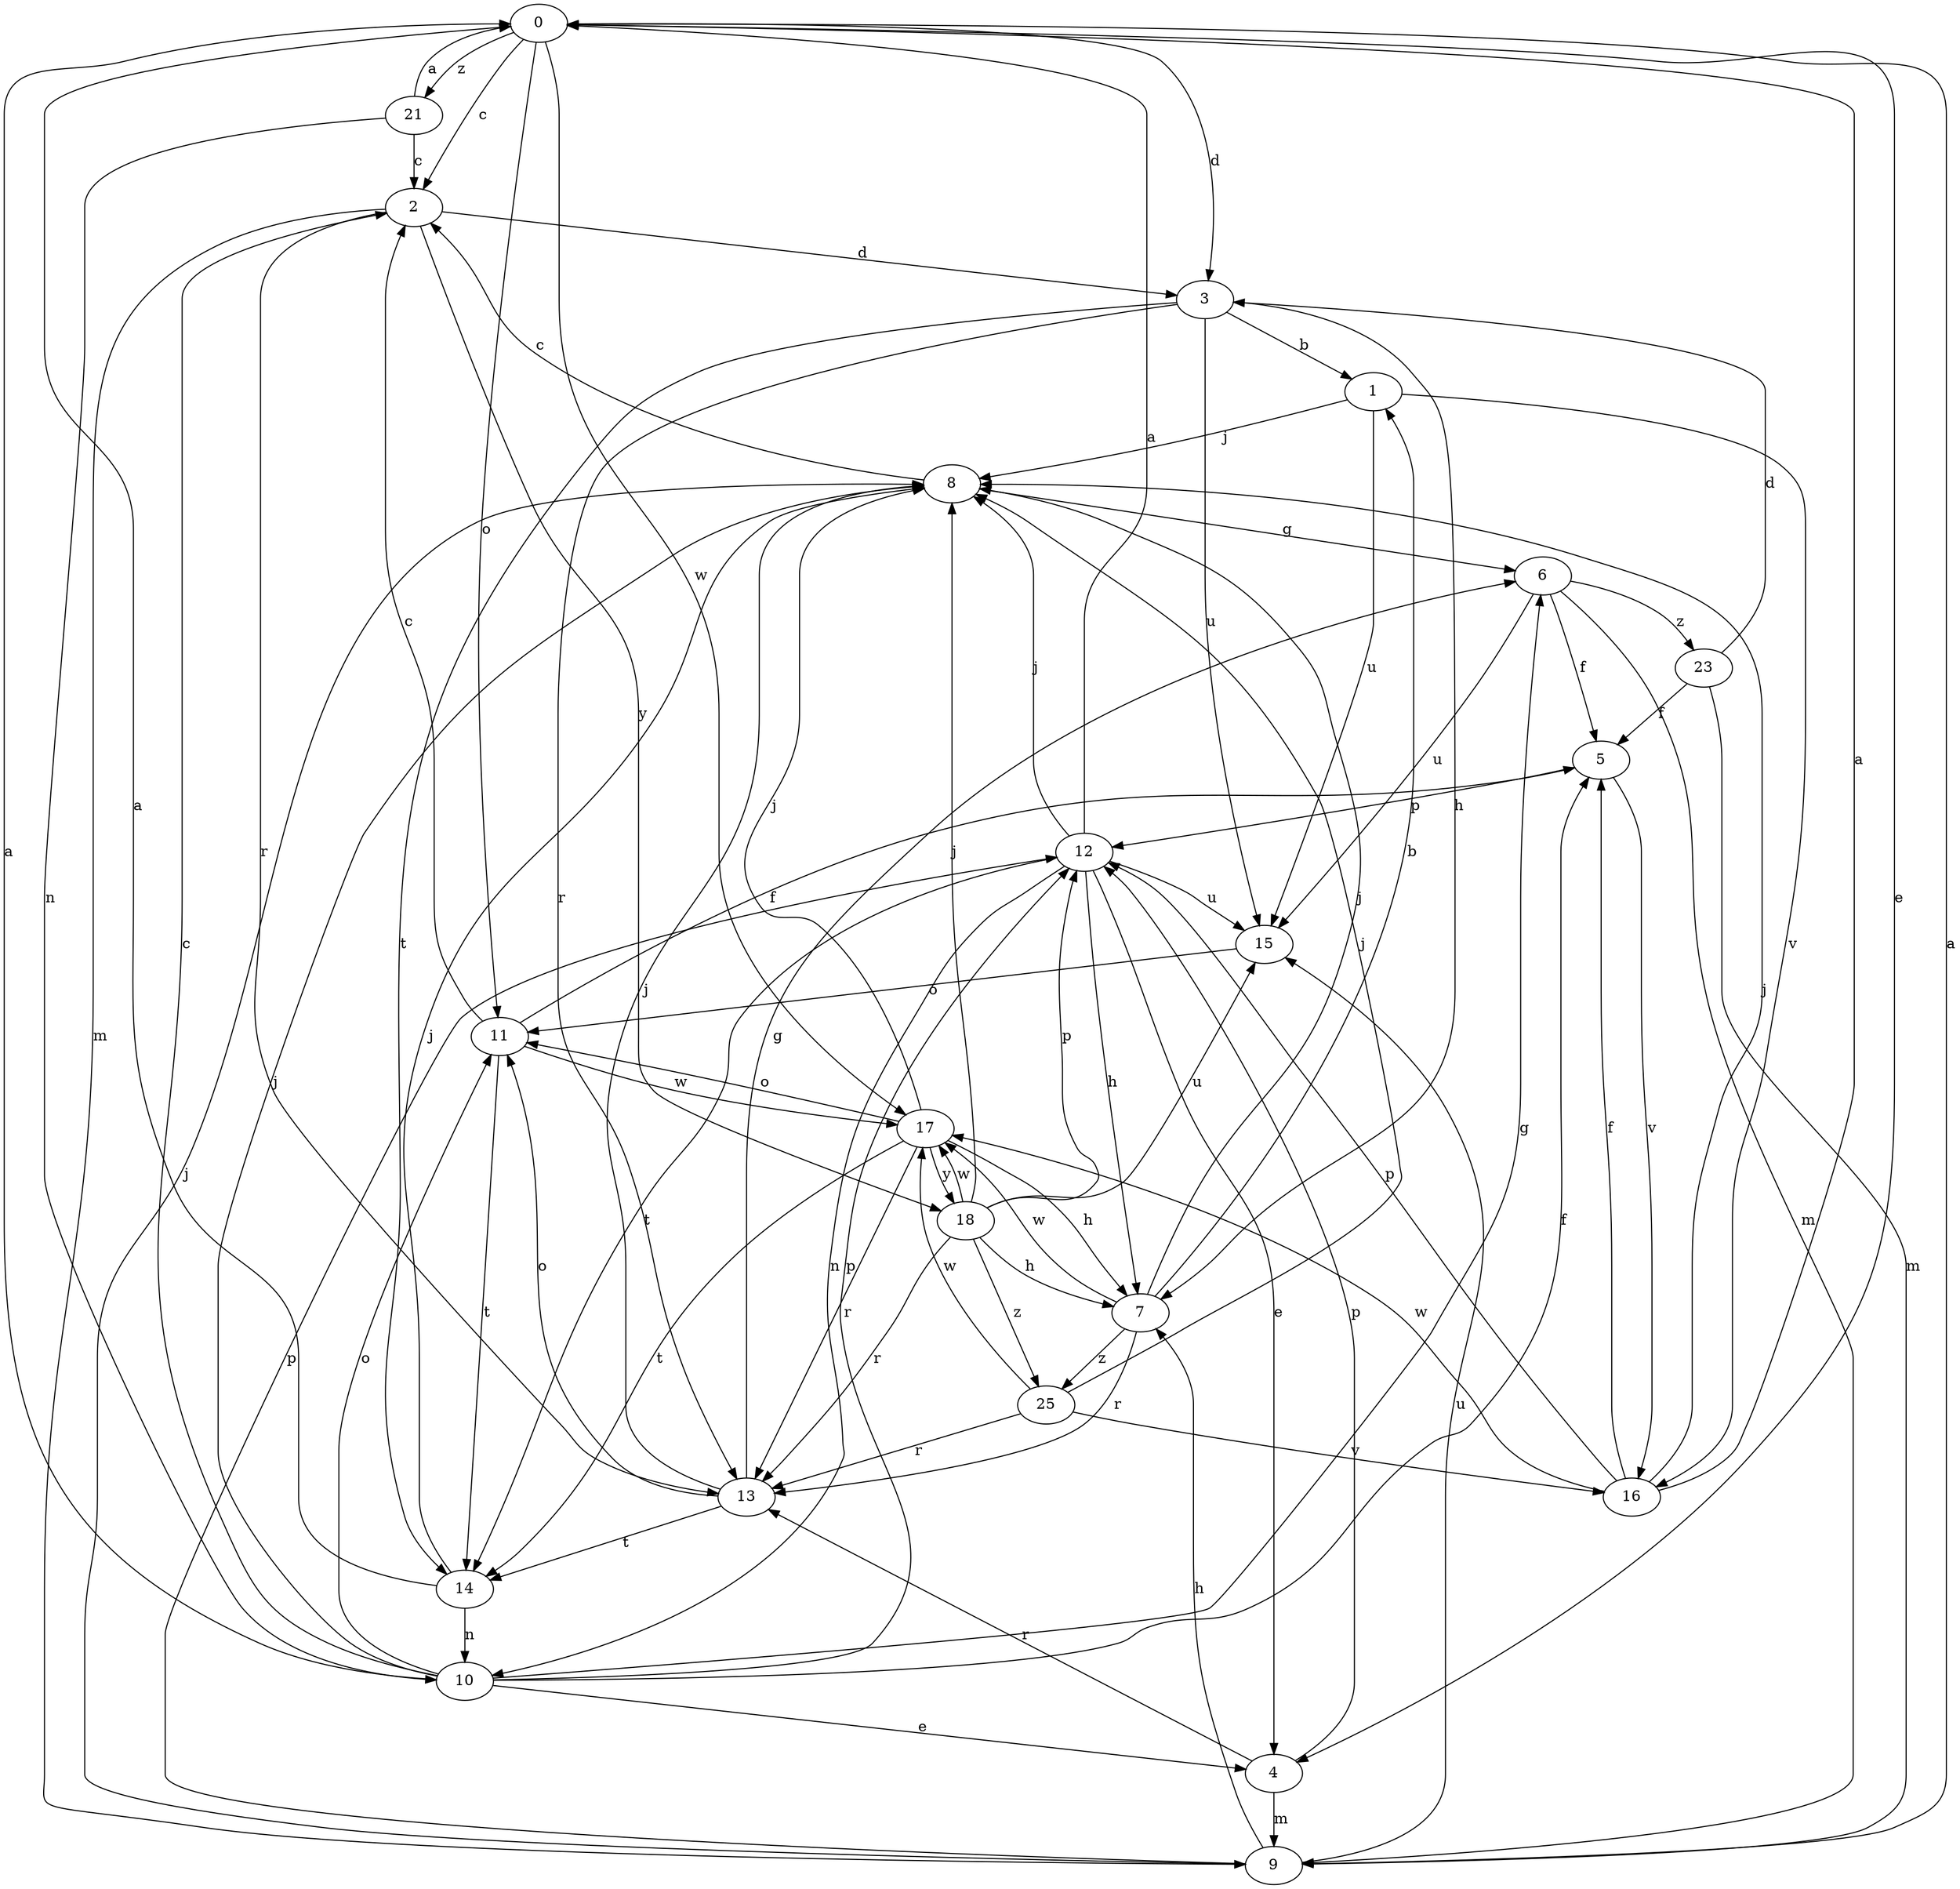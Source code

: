 strict digraph  {
0;
1;
2;
3;
4;
5;
6;
7;
8;
9;
10;
11;
12;
13;
14;
15;
16;
17;
18;
21;
23;
25;
0 -> 2  [label=c];
0 -> 3  [label=d];
0 -> 4  [label=e];
0 -> 11  [label=o];
0 -> 17  [label=w];
0 -> 21  [label=z];
1 -> 8  [label=j];
1 -> 15  [label=u];
1 -> 16  [label=v];
2 -> 3  [label=d];
2 -> 9  [label=m];
2 -> 13  [label=r];
2 -> 18  [label=y];
3 -> 1  [label=b];
3 -> 7  [label=h];
3 -> 13  [label=r];
3 -> 14  [label=t];
3 -> 15  [label=u];
4 -> 9  [label=m];
4 -> 12  [label=p];
4 -> 13  [label=r];
5 -> 12  [label=p];
5 -> 16  [label=v];
6 -> 5  [label=f];
6 -> 9  [label=m];
6 -> 15  [label=u];
6 -> 23  [label=z];
7 -> 1  [label=b];
7 -> 8  [label=j];
7 -> 13  [label=r];
7 -> 17  [label=w];
7 -> 25  [label=z];
8 -> 2  [label=c];
8 -> 6  [label=g];
9 -> 0  [label=a];
9 -> 7  [label=h];
9 -> 8  [label=j];
9 -> 12  [label=p];
9 -> 15  [label=u];
10 -> 0  [label=a];
10 -> 2  [label=c];
10 -> 4  [label=e];
10 -> 5  [label=f];
10 -> 6  [label=g];
10 -> 8  [label=j];
10 -> 11  [label=o];
10 -> 12  [label=p];
11 -> 2  [label=c];
11 -> 5  [label=f];
11 -> 14  [label=t];
11 -> 17  [label=w];
12 -> 0  [label=a];
12 -> 4  [label=e];
12 -> 7  [label=h];
12 -> 8  [label=j];
12 -> 10  [label=n];
12 -> 14  [label=t];
12 -> 15  [label=u];
13 -> 6  [label=g];
13 -> 8  [label=j];
13 -> 11  [label=o];
13 -> 14  [label=t];
14 -> 0  [label=a];
14 -> 8  [label=j];
14 -> 10  [label=n];
15 -> 11  [label=o];
16 -> 0  [label=a];
16 -> 5  [label=f];
16 -> 8  [label=j];
16 -> 12  [label=p];
16 -> 17  [label=w];
17 -> 7  [label=h];
17 -> 8  [label=j];
17 -> 11  [label=o];
17 -> 13  [label=r];
17 -> 14  [label=t];
17 -> 18  [label=y];
18 -> 7  [label=h];
18 -> 8  [label=j];
18 -> 12  [label=p];
18 -> 13  [label=r];
18 -> 15  [label=u];
18 -> 17  [label=w];
18 -> 25  [label=z];
21 -> 0  [label=a];
21 -> 2  [label=c];
21 -> 10  [label=n];
23 -> 3  [label=d];
23 -> 5  [label=f];
23 -> 9  [label=m];
25 -> 8  [label=j];
25 -> 13  [label=r];
25 -> 16  [label=v];
25 -> 17  [label=w];
}
